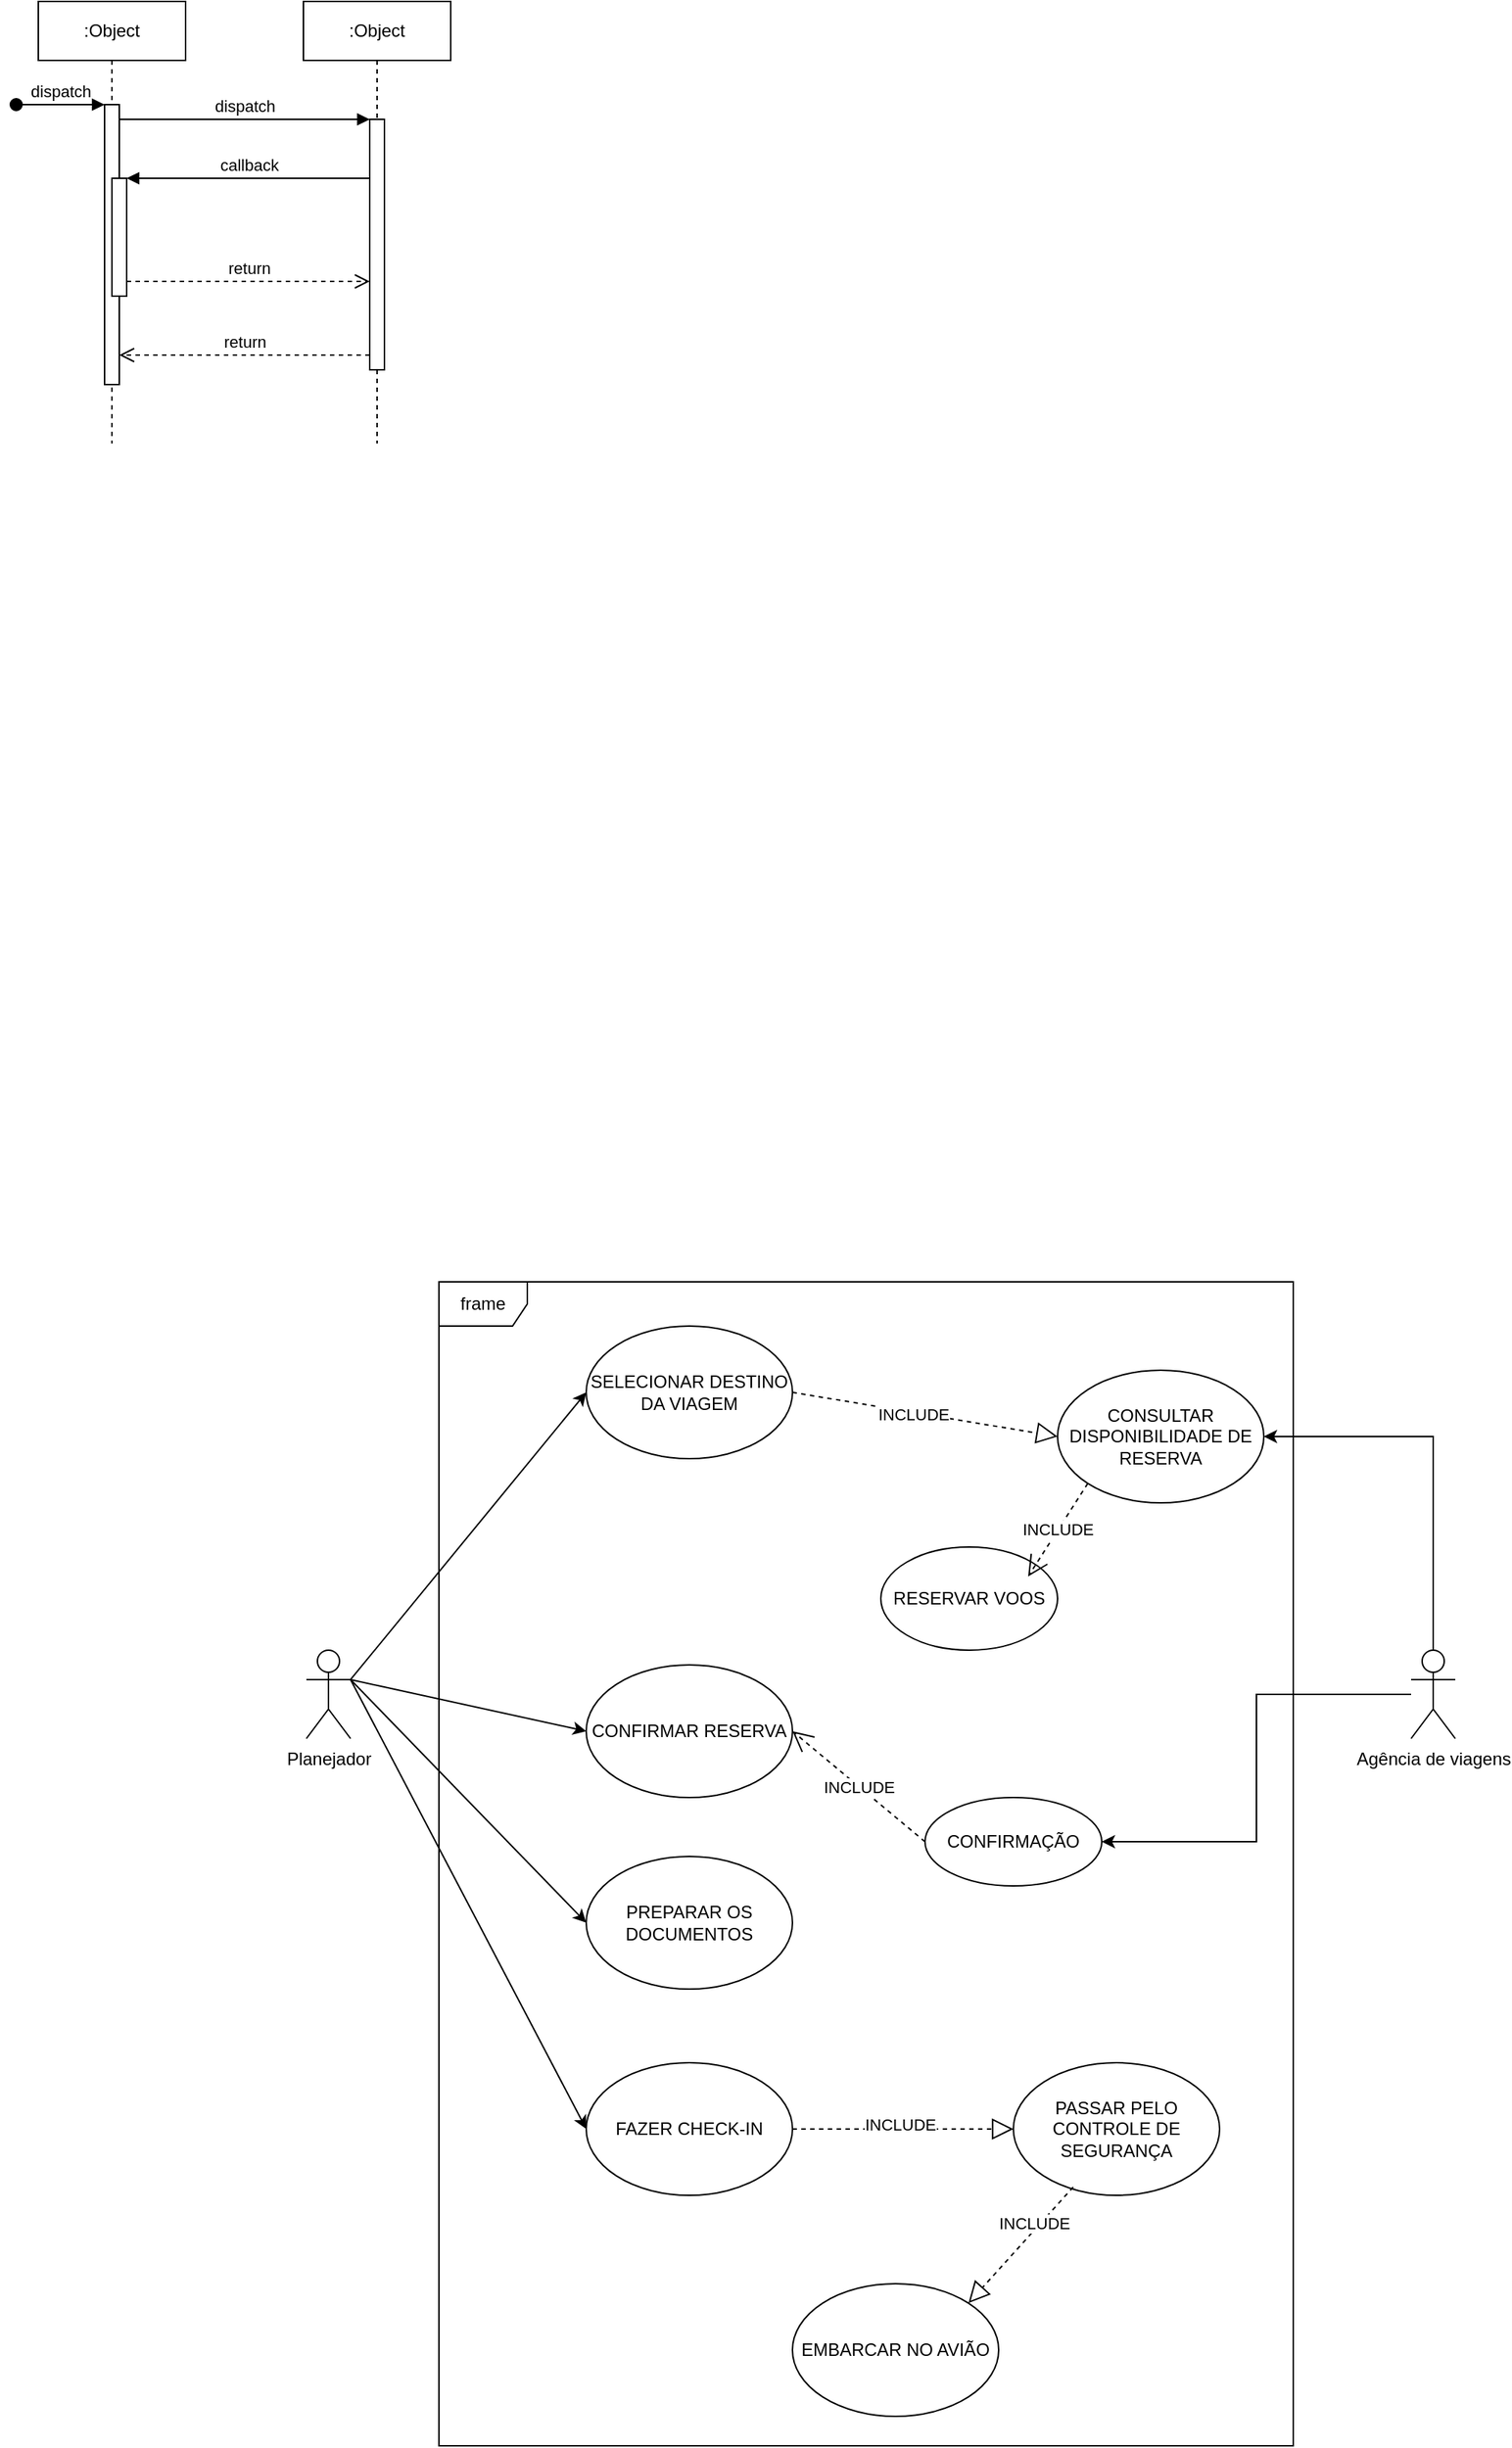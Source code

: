 <mxfile version="23.1.6" type="github">
  <diagram name="Page-1" id="2YBvvXClWsGukQMizWep">
    <mxGraphModel dx="2060" dy="875" grid="1" gridSize="10" guides="1" tooltips="1" connect="1" arrows="1" fold="1" page="1" pageScale="1" pageWidth="850" pageHeight="1100" math="0" shadow="0">
      <root>
        <mxCell id="0" />
        <mxCell id="1" parent="0" />
        <mxCell id="aM9ryv3xv72pqoxQDRHE-1" value=":Object" style="shape=umlLifeline;perimeter=lifelinePerimeter;whiteSpace=wrap;html=1;container=0;dropTarget=0;collapsible=0;recursiveResize=0;outlineConnect=0;portConstraint=eastwest;newEdgeStyle={&quot;edgeStyle&quot;:&quot;elbowEdgeStyle&quot;,&quot;elbow&quot;:&quot;vertical&quot;,&quot;curved&quot;:0,&quot;rounded&quot;:0};" parent="1" vertex="1">
          <mxGeometry x="40" y="40" width="100" height="300" as="geometry" />
        </mxCell>
        <mxCell id="aM9ryv3xv72pqoxQDRHE-2" value="" style="html=1;points=[];perimeter=orthogonalPerimeter;outlineConnect=0;targetShapes=umlLifeline;portConstraint=eastwest;newEdgeStyle={&quot;edgeStyle&quot;:&quot;elbowEdgeStyle&quot;,&quot;elbow&quot;:&quot;vertical&quot;,&quot;curved&quot;:0,&quot;rounded&quot;:0};" parent="aM9ryv3xv72pqoxQDRHE-1" vertex="1">
          <mxGeometry x="45" y="70" width="10" height="190" as="geometry" />
        </mxCell>
        <mxCell id="aM9ryv3xv72pqoxQDRHE-3" value="dispatch" style="html=1;verticalAlign=bottom;startArrow=oval;endArrow=block;startSize=8;edgeStyle=elbowEdgeStyle;elbow=vertical;curved=0;rounded=0;" parent="aM9ryv3xv72pqoxQDRHE-1" target="aM9ryv3xv72pqoxQDRHE-2" edge="1">
          <mxGeometry relative="1" as="geometry">
            <mxPoint x="-15" y="70" as="sourcePoint" />
          </mxGeometry>
        </mxCell>
        <mxCell id="aM9ryv3xv72pqoxQDRHE-4" value="" style="html=1;points=[];perimeter=orthogonalPerimeter;outlineConnect=0;targetShapes=umlLifeline;portConstraint=eastwest;newEdgeStyle={&quot;edgeStyle&quot;:&quot;elbowEdgeStyle&quot;,&quot;elbow&quot;:&quot;vertical&quot;,&quot;curved&quot;:0,&quot;rounded&quot;:0};" parent="aM9ryv3xv72pqoxQDRHE-1" vertex="1">
          <mxGeometry x="50" y="120" width="10" height="80" as="geometry" />
        </mxCell>
        <mxCell id="aM9ryv3xv72pqoxQDRHE-5" value=":Object" style="shape=umlLifeline;perimeter=lifelinePerimeter;whiteSpace=wrap;html=1;container=0;dropTarget=0;collapsible=0;recursiveResize=0;outlineConnect=0;portConstraint=eastwest;newEdgeStyle={&quot;edgeStyle&quot;:&quot;elbowEdgeStyle&quot;,&quot;elbow&quot;:&quot;vertical&quot;,&quot;curved&quot;:0,&quot;rounded&quot;:0};" parent="1" vertex="1">
          <mxGeometry x="220" y="40" width="100" height="300" as="geometry" />
        </mxCell>
        <mxCell id="aM9ryv3xv72pqoxQDRHE-6" value="" style="html=1;points=[];perimeter=orthogonalPerimeter;outlineConnect=0;targetShapes=umlLifeline;portConstraint=eastwest;newEdgeStyle={&quot;edgeStyle&quot;:&quot;elbowEdgeStyle&quot;,&quot;elbow&quot;:&quot;vertical&quot;,&quot;curved&quot;:0,&quot;rounded&quot;:0};" parent="aM9ryv3xv72pqoxQDRHE-5" vertex="1">
          <mxGeometry x="45" y="80" width="10" height="170" as="geometry" />
        </mxCell>
        <mxCell id="aM9ryv3xv72pqoxQDRHE-7" value="dispatch" style="html=1;verticalAlign=bottom;endArrow=block;edgeStyle=elbowEdgeStyle;elbow=vertical;curved=0;rounded=0;" parent="1" source="aM9ryv3xv72pqoxQDRHE-2" target="aM9ryv3xv72pqoxQDRHE-6" edge="1">
          <mxGeometry relative="1" as="geometry">
            <mxPoint x="195" y="130" as="sourcePoint" />
            <Array as="points">
              <mxPoint x="180" y="120" />
            </Array>
          </mxGeometry>
        </mxCell>
        <mxCell id="aM9ryv3xv72pqoxQDRHE-8" value="return" style="html=1;verticalAlign=bottom;endArrow=open;dashed=1;endSize=8;edgeStyle=elbowEdgeStyle;elbow=vertical;curved=0;rounded=0;" parent="1" source="aM9ryv3xv72pqoxQDRHE-6" target="aM9ryv3xv72pqoxQDRHE-2" edge="1">
          <mxGeometry relative="1" as="geometry">
            <mxPoint x="195" y="205" as="targetPoint" />
            <Array as="points">
              <mxPoint x="190" y="280" />
            </Array>
          </mxGeometry>
        </mxCell>
        <mxCell id="aM9ryv3xv72pqoxQDRHE-9" value="callback" style="html=1;verticalAlign=bottom;endArrow=block;edgeStyle=elbowEdgeStyle;elbow=vertical;curved=0;rounded=0;" parent="1" source="aM9ryv3xv72pqoxQDRHE-6" target="aM9ryv3xv72pqoxQDRHE-4" edge="1">
          <mxGeometry relative="1" as="geometry">
            <mxPoint x="175" y="160" as="sourcePoint" />
            <Array as="points">
              <mxPoint x="190" y="160" />
            </Array>
          </mxGeometry>
        </mxCell>
        <mxCell id="aM9ryv3xv72pqoxQDRHE-10" value="return" style="html=1;verticalAlign=bottom;endArrow=open;dashed=1;endSize=8;edgeStyle=elbowEdgeStyle;elbow=vertical;curved=0;rounded=0;" parent="1" source="aM9ryv3xv72pqoxQDRHE-4" target="aM9ryv3xv72pqoxQDRHE-6" edge="1">
          <mxGeometry relative="1" as="geometry">
            <mxPoint x="175" y="235" as="targetPoint" />
            <Array as="points">
              <mxPoint x="180" y="230" />
            </Array>
          </mxGeometry>
        </mxCell>
        <mxCell id="GWX-clTnrMnO6bSCdka6-1" value="Planejador&lt;div&gt;&lt;br/&gt;&lt;/div&gt;" style="shape=umlActor;verticalLabelPosition=bottom;verticalAlign=top;html=1;outlineConnect=0;" vertex="1" parent="1">
          <mxGeometry x="222" y="1159" width="30" height="60" as="geometry" />
        </mxCell>
        <mxCell id="GWX-clTnrMnO6bSCdka6-2" value="SELECIONAR DESTINO DA VIAGEM" style="ellipse;whiteSpace=wrap;html=1;" vertex="1" parent="1">
          <mxGeometry x="412" y="939" width="140" height="90" as="geometry" />
        </mxCell>
        <mxCell id="GWX-clTnrMnO6bSCdka6-11" style="edgeStyle=orthogonalEdgeStyle;rounded=0;orthogonalLoop=1;jettySize=auto;html=1;exitX=0.5;exitY=0;exitDx=0;exitDy=0;exitPerimeter=0;entryX=1;entryY=0.5;entryDx=0;entryDy=0;" edge="1" parent="1" source="GWX-clTnrMnO6bSCdka6-3" target="GWX-clTnrMnO6bSCdka6-9">
          <mxGeometry relative="1" as="geometry" />
        </mxCell>
        <mxCell id="GWX-clTnrMnO6bSCdka6-42" style="edgeStyle=orthogonalEdgeStyle;rounded=0;orthogonalLoop=1;jettySize=auto;html=1;entryX=1;entryY=0.5;entryDx=0;entryDy=0;" edge="1" parent="1" source="GWX-clTnrMnO6bSCdka6-3" target="GWX-clTnrMnO6bSCdka6-21">
          <mxGeometry relative="1" as="geometry" />
        </mxCell>
        <mxCell id="GWX-clTnrMnO6bSCdka6-3" value="Agência de viagens" style="shape=umlActor;verticalLabelPosition=bottom;verticalAlign=top;html=1;outlineConnect=0;" vertex="1" parent="1">
          <mxGeometry x="972" y="1159" width="30" height="60" as="geometry" />
        </mxCell>
        <mxCell id="GWX-clTnrMnO6bSCdka6-9" value="CONSULTAR DISPONIBILIDADE DE RESERVA" style="ellipse;whiteSpace=wrap;html=1;" vertex="1" parent="1">
          <mxGeometry x="732" y="969" width="140" height="90" as="geometry" />
        </mxCell>
        <mxCell id="GWX-clTnrMnO6bSCdka6-15" value="" style="endArrow=block;dashed=1;endFill=0;endSize=12;html=1;rounded=0;exitX=1;exitY=0.5;exitDx=0;exitDy=0;entryX=0;entryY=0.5;entryDx=0;entryDy=0;" edge="1" parent="1" source="GWX-clTnrMnO6bSCdka6-2" target="GWX-clTnrMnO6bSCdka6-9">
          <mxGeometry width="160" relative="1" as="geometry">
            <mxPoint x="542" y="1149" as="sourcePoint" />
            <mxPoint x="702" y="1149" as="targetPoint" />
          </mxGeometry>
        </mxCell>
        <mxCell id="GWX-clTnrMnO6bSCdka6-16" value="INCLUDE" style="edgeLabel;html=1;align=center;verticalAlign=middle;resizable=0;points=[];" vertex="1" connectable="0" parent="GWX-clTnrMnO6bSCdka6-15">
          <mxGeometry x="-0.086" y="-1" relative="1" as="geometry">
            <mxPoint as="offset" />
          </mxGeometry>
        </mxCell>
        <mxCell id="GWX-clTnrMnO6bSCdka6-18" value="RESERVAR VOOS" style="ellipse;whiteSpace=wrap;html=1;" vertex="1" parent="1">
          <mxGeometry x="612" y="1089" width="120" height="70" as="geometry" />
        </mxCell>
        <mxCell id="GWX-clTnrMnO6bSCdka6-19" value="INCLUDE" style="endArrow=open;endSize=12;dashed=1;html=1;rounded=0;exitX=0;exitY=1;exitDx=0;exitDy=0;" edge="1" parent="1" source="GWX-clTnrMnO6bSCdka6-9">
          <mxGeometry width="160" relative="1" as="geometry">
            <mxPoint x="522" y="1159" as="sourcePoint" />
            <mxPoint x="712" y="1109" as="targetPoint" />
          </mxGeometry>
        </mxCell>
        <mxCell id="GWX-clTnrMnO6bSCdka6-20" value="CONFIRMAR RESERVA" style="ellipse;whiteSpace=wrap;html=1;" vertex="1" parent="1">
          <mxGeometry x="412" y="1169" width="140" height="90" as="geometry" />
        </mxCell>
        <mxCell id="GWX-clTnrMnO6bSCdka6-21" value="CONFIRMAÇÃO" style="ellipse;whiteSpace=wrap;html=1;" vertex="1" parent="1">
          <mxGeometry x="642" y="1259" width="120" height="60" as="geometry" />
        </mxCell>
        <mxCell id="GWX-clTnrMnO6bSCdka6-22" value="INCLUDE" style="endArrow=open;endSize=12;dashed=1;html=1;rounded=0;entryX=1;entryY=0.5;entryDx=0;entryDy=0;exitX=0;exitY=0.5;exitDx=0;exitDy=0;" edge="1" parent="1" source="GWX-clTnrMnO6bSCdka6-21" target="GWX-clTnrMnO6bSCdka6-20">
          <mxGeometry width="160" relative="1" as="geometry">
            <mxPoint x="522" y="1169" as="sourcePoint" />
            <mxPoint x="642" y="1289" as="targetPoint" />
          </mxGeometry>
        </mxCell>
        <mxCell id="GWX-clTnrMnO6bSCdka6-24" value="PREPARAR OS DOCUMENTOS" style="ellipse;whiteSpace=wrap;html=1;" vertex="1" parent="1">
          <mxGeometry x="412" y="1299" width="140" height="90" as="geometry" />
        </mxCell>
        <mxCell id="GWX-clTnrMnO6bSCdka6-27" value="" style="endArrow=classic;html=1;rounded=0;exitX=1;exitY=0.333;exitDx=0;exitDy=0;exitPerimeter=0;entryX=0;entryY=0.5;entryDx=0;entryDy=0;" edge="1" parent="1" source="GWX-clTnrMnO6bSCdka6-1" target="GWX-clTnrMnO6bSCdka6-2">
          <mxGeometry width="50" height="50" relative="1" as="geometry">
            <mxPoint x="722" y="1199" as="sourcePoint" />
            <mxPoint x="772" y="1149" as="targetPoint" />
          </mxGeometry>
        </mxCell>
        <mxCell id="GWX-clTnrMnO6bSCdka6-28" value="" style="endArrow=classic;html=1;rounded=0;exitX=1;exitY=0.333;exitDx=0;exitDy=0;exitPerimeter=0;entryX=0;entryY=0.5;entryDx=0;entryDy=0;" edge="1" parent="1" source="GWX-clTnrMnO6bSCdka6-1" target="GWX-clTnrMnO6bSCdka6-20">
          <mxGeometry width="50" height="50" relative="1" as="geometry">
            <mxPoint x="222" y="1189" as="sourcePoint" />
            <mxPoint x="422" y="994" as="targetPoint" />
          </mxGeometry>
        </mxCell>
        <mxCell id="GWX-clTnrMnO6bSCdka6-29" value="" style="endArrow=classic;html=1;rounded=0;exitX=1;exitY=0.333;exitDx=0;exitDy=0;exitPerimeter=0;entryX=0;entryY=0.5;entryDx=0;entryDy=0;" edge="1" parent="1" source="GWX-clTnrMnO6bSCdka6-1" target="GWX-clTnrMnO6bSCdka6-24">
          <mxGeometry width="50" height="50" relative="1" as="geometry">
            <mxPoint x="222" y="1189" as="sourcePoint" />
            <mxPoint x="422" y="1224" as="targetPoint" />
          </mxGeometry>
        </mxCell>
        <mxCell id="GWX-clTnrMnO6bSCdka6-30" value="FAZER CHECK-IN" style="ellipse;whiteSpace=wrap;html=1;" vertex="1" parent="1">
          <mxGeometry x="412" y="1439" width="140" height="90" as="geometry" />
        </mxCell>
        <mxCell id="GWX-clTnrMnO6bSCdka6-31" value="PASSAR PELO CONTROLE DE SEGURANÇA" style="ellipse;whiteSpace=wrap;html=1;" vertex="1" parent="1">
          <mxGeometry x="702" y="1439" width="140" height="90" as="geometry" />
        </mxCell>
        <mxCell id="GWX-clTnrMnO6bSCdka6-32" value="EMBARCAR NO AVIÃO" style="ellipse;whiteSpace=wrap;html=1;" vertex="1" parent="1">
          <mxGeometry x="552" y="1589" width="140" height="90" as="geometry" />
        </mxCell>
        <mxCell id="GWX-clTnrMnO6bSCdka6-33" value="" style="endArrow=classic;html=1;rounded=0;exitX=1;exitY=0.333;exitDx=0;exitDy=0;exitPerimeter=0;entryX=0;entryY=0.5;entryDx=0;entryDy=0;" edge="1" parent="1" source="GWX-clTnrMnO6bSCdka6-1" target="GWX-clTnrMnO6bSCdka6-30">
          <mxGeometry width="50" height="50" relative="1" as="geometry">
            <mxPoint x="222" y="1189" as="sourcePoint" />
            <mxPoint x="422" y="1354" as="targetPoint" />
          </mxGeometry>
        </mxCell>
        <mxCell id="GWX-clTnrMnO6bSCdka6-34" value="" style="endArrow=block;dashed=1;endFill=0;endSize=12;html=1;rounded=0;exitX=1;exitY=0.5;exitDx=0;exitDy=0;" edge="1" parent="1" source="GWX-clTnrMnO6bSCdka6-30" target="GWX-clTnrMnO6bSCdka6-31">
          <mxGeometry width="160" relative="1" as="geometry">
            <mxPoint x="672" y="1529" as="sourcePoint" />
            <mxPoint x="832" y="1529" as="targetPoint" />
          </mxGeometry>
        </mxCell>
        <mxCell id="GWX-clTnrMnO6bSCdka6-36" value="INCLUDE" style="edgeLabel;html=1;align=center;verticalAlign=middle;resizable=0;points=[];" vertex="1" connectable="0" parent="GWX-clTnrMnO6bSCdka6-34">
          <mxGeometry x="-0.035" y="3" relative="1" as="geometry">
            <mxPoint as="offset" />
          </mxGeometry>
        </mxCell>
        <mxCell id="GWX-clTnrMnO6bSCdka6-35" value="" style="endArrow=block;dashed=1;endFill=0;endSize=12;html=1;rounded=0;exitX=0.29;exitY=0.938;exitDx=0;exitDy=0;entryX=1;entryY=0;entryDx=0;entryDy=0;exitPerimeter=0;" edge="1" parent="1" source="GWX-clTnrMnO6bSCdka6-31" target="GWX-clTnrMnO6bSCdka6-32">
          <mxGeometry width="160" relative="1" as="geometry">
            <mxPoint x="562" y="1494" as="sourcePoint" />
            <mxPoint x="712" y="1494" as="targetPoint" />
          </mxGeometry>
        </mxCell>
        <mxCell id="GWX-clTnrMnO6bSCdka6-37" value="INCLUDE" style="edgeLabel;html=1;align=center;verticalAlign=middle;resizable=0;points=[];" vertex="1" connectable="0" parent="GWX-clTnrMnO6bSCdka6-35">
          <mxGeometry x="-0.321" y="-4" relative="1" as="geometry">
            <mxPoint as="offset" />
          </mxGeometry>
        </mxCell>
        <mxCell id="GWX-clTnrMnO6bSCdka6-41" value="frame" style="shape=umlFrame;whiteSpace=wrap;html=1;pointerEvents=0;" vertex="1" parent="1">
          <mxGeometry x="312" y="909" width="580" height="790" as="geometry" />
        </mxCell>
      </root>
    </mxGraphModel>
  </diagram>
</mxfile>
